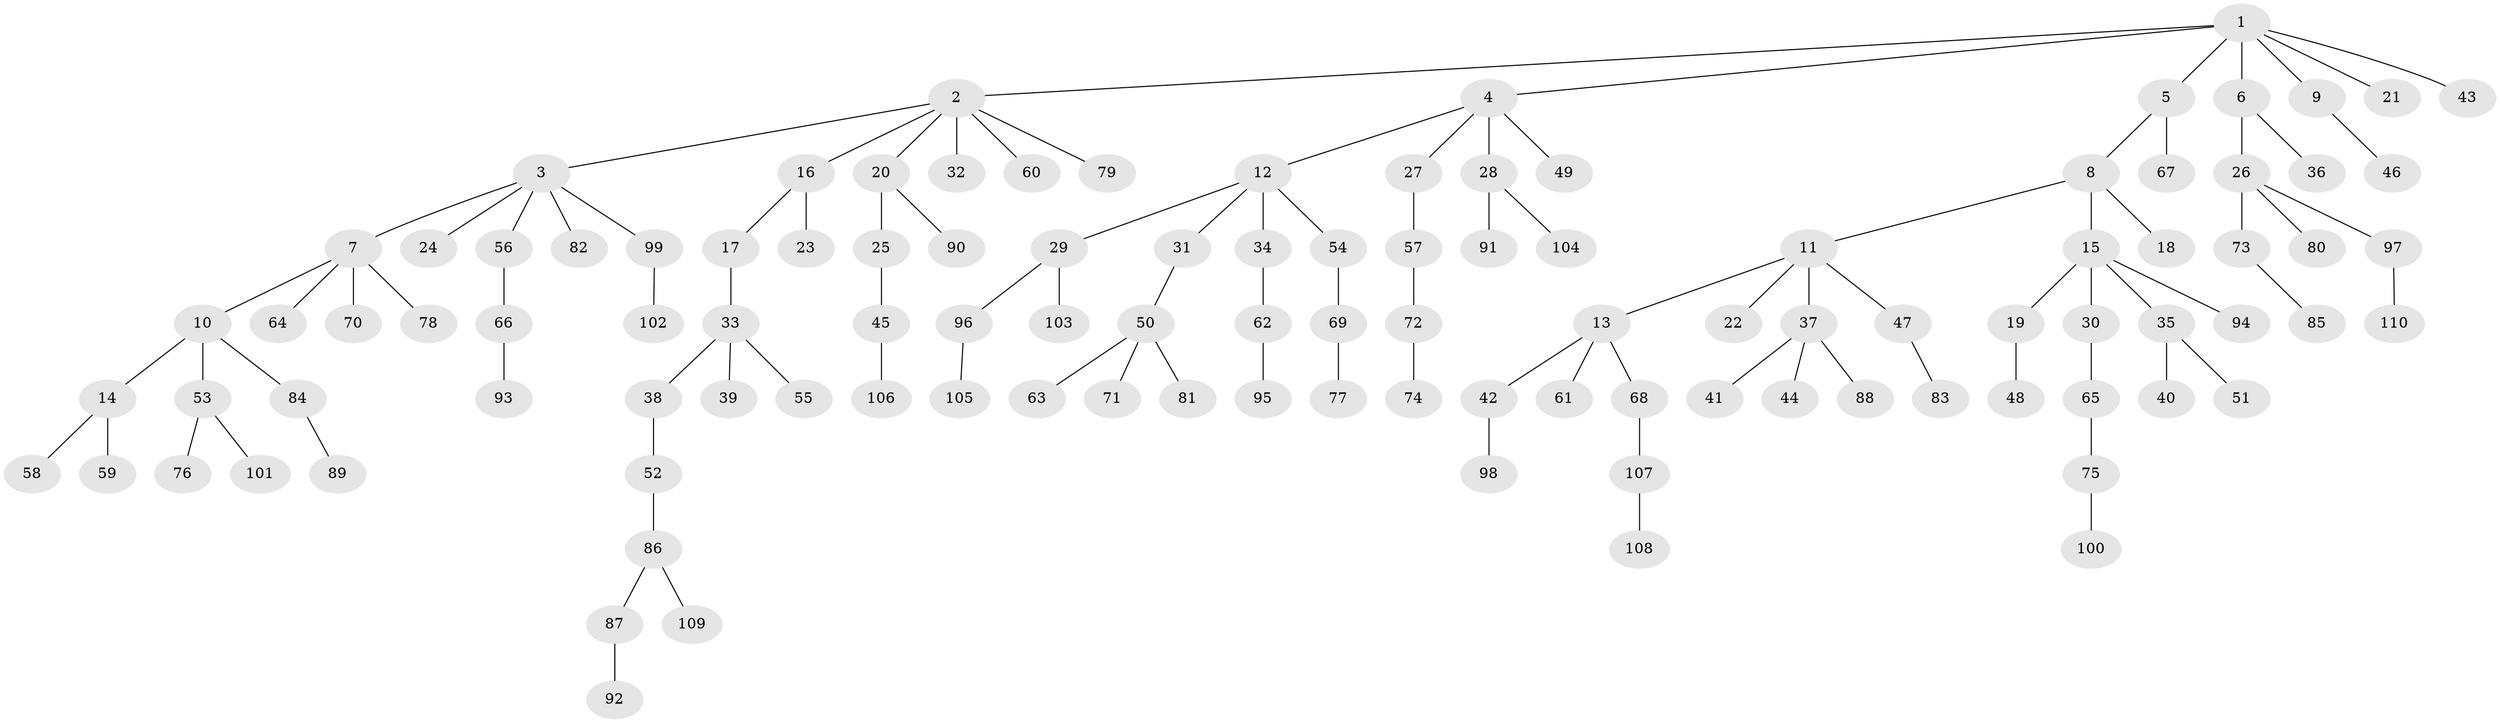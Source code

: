 // coarse degree distribution, {1: 0.7575757575757576, 2: 0.21212121212121213, 25: 0.030303030303030304}
// Generated by graph-tools (version 1.1) at 2025/55/03/04/25 21:55:59]
// undirected, 110 vertices, 109 edges
graph export_dot {
graph [start="1"]
  node [color=gray90,style=filled];
  1;
  2;
  3;
  4;
  5;
  6;
  7;
  8;
  9;
  10;
  11;
  12;
  13;
  14;
  15;
  16;
  17;
  18;
  19;
  20;
  21;
  22;
  23;
  24;
  25;
  26;
  27;
  28;
  29;
  30;
  31;
  32;
  33;
  34;
  35;
  36;
  37;
  38;
  39;
  40;
  41;
  42;
  43;
  44;
  45;
  46;
  47;
  48;
  49;
  50;
  51;
  52;
  53;
  54;
  55;
  56;
  57;
  58;
  59;
  60;
  61;
  62;
  63;
  64;
  65;
  66;
  67;
  68;
  69;
  70;
  71;
  72;
  73;
  74;
  75;
  76;
  77;
  78;
  79;
  80;
  81;
  82;
  83;
  84;
  85;
  86;
  87;
  88;
  89;
  90;
  91;
  92;
  93;
  94;
  95;
  96;
  97;
  98;
  99;
  100;
  101;
  102;
  103;
  104;
  105;
  106;
  107;
  108;
  109;
  110;
  1 -- 2;
  1 -- 4;
  1 -- 5;
  1 -- 6;
  1 -- 9;
  1 -- 21;
  1 -- 43;
  2 -- 3;
  2 -- 16;
  2 -- 20;
  2 -- 32;
  2 -- 60;
  2 -- 79;
  3 -- 7;
  3 -- 24;
  3 -- 56;
  3 -- 82;
  3 -- 99;
  4 -- 12;
  4 -- 27;
  4 -- 28;
  4 -- 49;
  5 -- 8;
  5 -- 67;
  6 -- 26;
  6 -- 36;
  7 -- 10;
  7 -- 64;
  7 -- 70;
  7 -- 78;
  8 -- 11;
  8 -- 15;
  8 -- 18;
  9 -- 46;
  10 -- 14;
  10 -- 53;
  10 -- 84;
  11 -- 13;
  11 -- 22;
  11 -- 37;
  11 -- 47;
  12 -- 29;
  12 -- 31;
  12 -- 34;
  12 -- 54;
  13 -- 42;
  13 -- 61;
  13 -- 68;
  14 -- 58;
  14 -- 59;
  15 -- 19;
  15 -- 30;
  15 -- 35;
  15 -- 94;
  16 -- 17;
  16 -- 23;
  17 -- 33;
  19 -- 48;
  20 -- 25;
  20 -- 90;
  25 -- 45;
  26 -- 73;
  26 -- 80;
  26 -- 97;
  27 -- 57;
  28 -- 91;
  28 -- 104;
  29 -- 96;
  29 -- 103;
  30 -- 65;
  31 -- 50;
  33 -- 38;
  33 -- 39;
  33 -- 55;
  34 -- 62;
  35 -- 40;
  35 -- 51;
  37 -- 41;
  37 -- 44;
  37 -- 88;
  38 -- 52;
  42 -- 98;
  45 -- 106;
  47 -- 83;
  50 -- 63;
  50 -- 71;
  50 -- 81;
  52 -- 86;
  53 -- 76;
  53 -- 101;
  54 -- 69;
  56 -- 66;
  57 -- 72;
  62 -- 95;
  65 -- 75;
  66 -- 93;
  68 -- 107;
  69 -- 77;
  72 -- 74;
  73 -- 85;
  75 -- 100;
  84 -- 89;
  86 -- 87;
  86 -- 109;
  87 -- 92;
  96 -- 105;
  97 -- 110;
  99 -- 102;
  107 -- 108;
}

